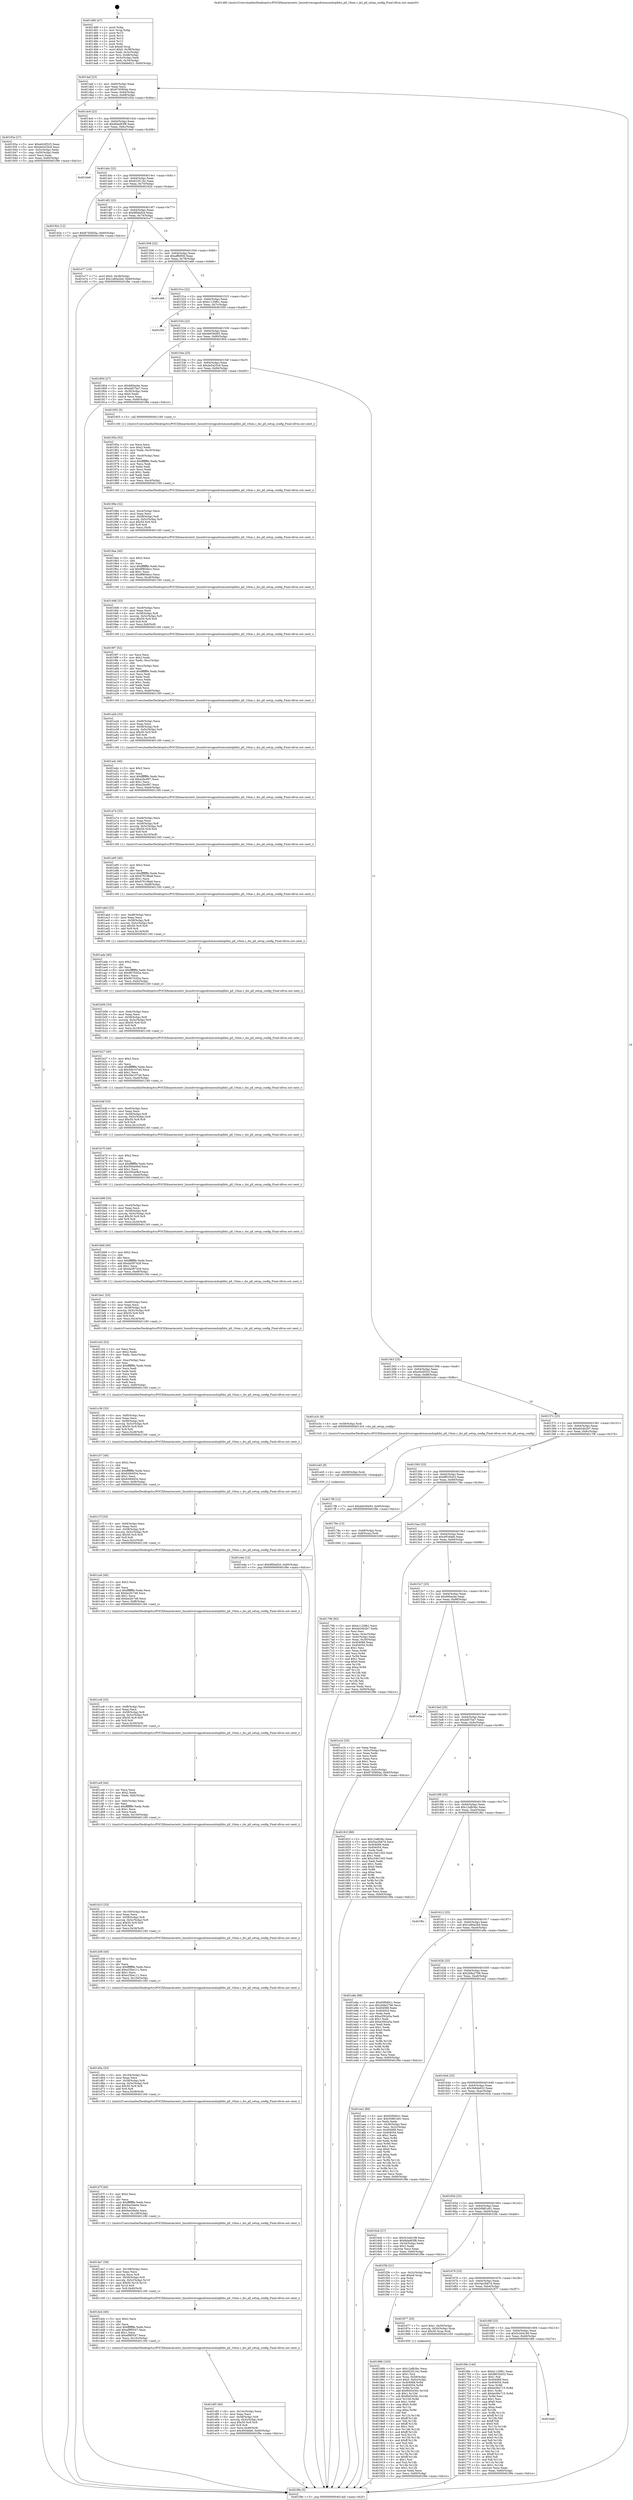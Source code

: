 digraph "0x401480" {
  label = "0x401480 (/mnt/c/Users/mathe/Desktop/tcc/POCII/binaries/extr_linuxdriversgpudrmmsmdsiplldsi_pll_10nm.c_dsi_pll_setup_config_Final-ollvm.out::main(0))"
  labelloc = "t"
  node[shape=record]

  Entry [label="",width=0.3,height=0.3,shape=circle,fillcolor=black,style=filled]
  "0x4014af" [label="{
     0x4014af [23]\l
     | [instrs]\l
     &nbsp;&nbsp;0x4014af \<+3\>: mov -0x60(%rbp),%eax\l
     &nbsp;&nbsp;0x4014b2 \<+2\>: mov %eax,%ecx\l
     &nbsp;&nbsp;0x4014b4 \<+6\>: sub $0x874585da,%ecx\l
     &nbsp;&nbsp;0x4014ba \<+3\>: mov %eax,-0x64(%rbp)\l
     &nbsp;&nbsp;0x4014bd \<+3\>: mov %ecx,-0x68(%rbp)\l
     &nbsp;&nbsp;0x4014c0 \<+6\>: je 000000000040193a \<main+0x4ba\>\l
  }"]
  "0x40193a" [label="{
     0x40193a [27]\l
     | [instrs]\l
     &nbsp;&nbsp;0x40193a \<+5\>: mov $0xe0c0f325,%eax\l
     &nbsp;&nbsp;0x40193f \<+5\>: mov $0xde5425c9,%ecx\l
     &nbsp;&nbsp;0x401944 \<+3\>: mov -0x5c(%rbp),%edx\l
     &nbsp;&nbsp;0x401947 \<+3\>: cmp -0x50(%rbp),%edx\l
     &nbsp;&nbsp;0x40194a \<+3\>: cmovl %ecx,%eax\l
     &nbsp;&nbsp;0x40194d \<+3\>: mov %eax,-0x60(%rbp)\l
     &nbsp;&nbsp;0x401950 \<+5\>: jmp 0000000000401f9e \<main+0xb1e\>\l
  }"]
  "0x4014c6" [label="{
     0x4014c6 [22]\l
     | [instrs]\l
     &nbsp;&nbsp;0x4014c6 \<+5\>: jmp 00000000004014cb \<main+0x4b\>\l
     &nbsp;&nbsp;0x4014cb \<+3\>: mov -0x64(%rbp),%eax\l
     &nbsp;&nbsp;0x4014ce \<+5\>: sub $0x8dad63f8,%eax\l
     &nbsp;&nbsp;0x4014d3 \<+3\>: mov %eax,-0x6c(%rbp)\l
     &nbsp;&nbsp;0x4014d6 \<+6\>: je 00000000004016e6 \<main+0x266\>\l
  }"]
  Exit [label="",width=0.3,height=0.3,shape=circle,fillcolor=black,style=filled,peripheries=2]
  "0x4016e6" [label="{
     0x4016e6\l
  }", style=dashed]
  "0x4014dc" [label="{
     0x4014dc [22]\l
     | [instrs]\l
     &nbsp;&nbsp;0x4014dc \<+5\>: jmp 00000000004014e1 \<main+0x61\>\l
     &nbsp;&nbsp;0x4014e1 \<+3\>: mov -0x64(%rbp),%eax\l
     &nbsp;&nbsp;0x4014e4 \<+5\>: sub $0x922f116c,%eax\l
     &nbsp;&nbsp;0x4014e9 \<+3\>: mov %eax,-0x70(%rbp)\l
     &nbsp;&nbsp;0x4014ec \<+6\>: je 000000000040192e \<main+0x4ae\>\l
  }"]
  "0x401e4e" [label="{
     0x401e4e [12]\l
     | [instrs]\l
     &nbsp;&nbsp;0x401e4e \<+7\>: movl $0x9f0bef2d,-0x60(%rbp)\l
     &nbsp;&nbsp;0x401e55 \<+5\>: jmp 0000000000401f9e \<main+0xb1e\>\l
  }"]
  "0x40192e" [label="{
     0x40192e [12]\l
     | [instrs]\l
     &nbsp;&nbsp;0x40192e \<+7\>: movl $0x874585da,-0x60(%rbp)\l
     &nbsp;&nbsp;0x401935 \<+5\>: jmp 0000000000401f9e \<main+0xb1e\>\l
  }"]
  "0x4014f2" [label="{
     0x4014f2 [22]\l
     | [instrs]\l
     &nbsp;&nbsp;0x4014f2 \<+5\>: jmp 00000000004014f7 \<main+0x77\>\l
     &nbsp;&nbsp;0x4014f7 \<+3\>: mov -0x64(%rbp),%eax\l
     &nbsp;&nbsp;0x4014fa \<+5\>: sub $0x9f0bef2d,%eax\l
     &nbsp;&nbsp;0x4014ff \<+3\>: mov %eax,-0x74(%rbp)\l
     &nbsp;&nbsp;0x401502 \<+6\>: je 0000000000401e77 \<main+0x9f7\>\l
  }"]
  "0x401e45" [label="{
     0x401e45 [9]\l
     | [instrs]\l
     &nbsp;&nbsp;0x401e45 \<+4\>: mov -0x58(%rbp),%rdi\l
     &nbsp;&nbsp;0x401e49 \<+5\>: call 0000000000401030 \<free@plt\>\l
     | [calls]\l
     &nbsp;&nbsp;0x401030 \{1\} (unknown)\l
  }"]
  "0x401e77" [label="{
     0x401e77 [19]\l
     | [instrs]\l
     &nbsp;&nbsp;0x401e77 \<+7\>: movl $0x0,-0x38(%rbp)\l
     &nbsp;&nbsp;0x401e7e \<+7\>: movl $0x1e80a2bd,-0x60(%rbp)\l
     &nbsp;&nbsp;0x401e85 \<+5\>: jmp 0000000000401f9e \<main+0xb1e\>\l
  }"]
  "0x401508" [label="{
     0x401508 [22]\l
     | [instrs]\l
     &nbsp;&nbsp;0x401508 \<+5\>: jmp 000000000040150d \<main+0x8d\>\l
     &nbsp;&nbsp;0x40150d \<+3\>: mov -0x64(%rbp),%eax\l
     &nbsp;&nbsp;0x401510 \<+5\>: sub $0xaffbf5fd,%eax\l
     &nbsp;&nbsp;0x401515 \<+3\>: mov %eax,-0x78(%rbp)\l
     &nbsp;&nbsp;0x401518 \<+6\>: je 0000000000401e66 \<main+0x9e6\>\l
  }"]
  "0x401df3" [label="{
     0x401df3 [40]\l
     | [instrs]\l
     &nbsp;&nbsp;0x401df3 \<+6\>: mov -0x10c(%rbp),%ecx\l
     &nbsp;&nbsp;0x401df9 \<+3\>: imul %eax,%ecx\l
     &nbsp;&nbsp;0x401dfc \<+4\>: mov -0x58(%rbp),%r8\l
     &nbsp;&nbsp;0x401e00 \<+4\>: movslq -0x5c(%rbp),%r9\l
     &nbsp;&nbsp;0x401e04 \<+4\>: imul $0x50,%r9,%r9\l
     &nbsp;&nbsp;0x401e08 \<+3\>: add %r9,%r8\l
     &nbsp;&nbsp;0x401e0b \<+4\>: mov %ecx,0x48(%r8)\l
     &nbsp;&nbsp;0x401e0f \<+7\>: movl $0x493dde6,-0x60(%rbp)\l
     &nbsp;&nbsp;0x401e16 \<+5\>: jmp 0000000000401f9e \<main+0xb1e\>\l
  }"]
  "0x401e66" [label="{
     0x401e66\l
  }", style=dashed]
  "0x40151e" [label="{
     0x40151e [22]\l
     | [instrs]\l
     &nbsp;&nbsp;0x40151e \<+5\>: jmp 0000000000401523 \<main+0xa3\>\l
     &nbsp;&nbsp;0x401523 \<+3\>: mov -0x64(%rbp),%eax\l
     &nbsp;&nbsp;0x401526 \<+5\>: sub $0xb1120fb1,%eax\l
     &nbsp;&nbsp;0x40152b \<+3\>: mov %eax,-0x7c(%rbp)\l
     &nbsp;&nbsp;0x40152e \<+6\>: je 0000000000401f50 \<main+0xad0\>\l
  }"]
  "0x401dcb" [label="{
     0x401dcb [40]\l
     | [instrs]\l
     &nbsp;&nbsp;0x401dcb \<+5\>: mov $0x2,%ecx\l
     &nbsp;&nbsp;0x401dd0 \<+1\>: cltd\l
     &nbsp;&nbsp;0x401dd1 \<+2\>: idiv %ecx\l
     &nbsp;&nbsp;0x401dd3 \<+6\>: imul $0xfffffffe,%edx,%ecx\l
     &nbsp;&nbsp;0x401dd9 \<+6\>: add $0xef9f0547,%ecx\l
     &nbsp;&nbsp;0x401ddf \<+3\>: add $0x1,%ecx\l
     &nbsp;&nbsp;0x401de2 \<+6\>: sub $0xef9f0547,%ecx\l
     &nbsp;&nbsp;0x401de8 \<+6\>: mov %ecx,-0x10c(%rbp)\l
     &nbsp;&nbsp;0x401dee \<+5\>: call 0000000000401160 \<next_i\>\l
     | [calls]\l
     &nbsp;&nbsp;0x401160 \{1\} (/mnt/c/Users/mathe/Desktop/tcc/POCII/binaries/extr_linuxdriversgpudrmmsmdsiplldsi_pll_10nm.c_dsi_pll_setup_config_Final-ollvm.out::next_i)\l
  }"]
  "0x401f50" [label="{
     0x401f50\l
  }", style=dashed]
  "0x401534" [label="{
     0x401534 [22]\l
     | [instrs]\l
     &nbsp;&nbsp;0x401534 \<+5\>: jmp 0000000000401539 \<main+0xb9\>\l
     &nbsp;&nbsp;0x401539 \<+3\>: mov -0x64(%rbp),%eax\l
     &nbsp;&nbsp;0x40153c \<+5\>: sub $0xde036493,%eax\l
     &nbsp;&nbsp;0x401541 \<+3\>: mov %eax,-0x80(%rbp)\l
     &nbsp;&nbsp;0x401544 \<+6\>: je 0000000000401804 \<main+0x384\>\l
  }"]
  "0x401da7" [label="{
     0x401da7 [36]\l
     | [instrs]\l
     &nbsp;&nbsp;0x401da7 \<+6\>: mov -0x108(%rbp),%ecx\l
     &nbsp;&nbsp;0x401dad \<+3\>: imul %eax,%ecx\l
     &nbsp;&nbsp;0x401db0 \<+3\>: movslq %ecx,%r8\l
     &nbsp;&nbsp;0x401db3 \<+4\>: mov -0x58(%rbp),%r9\l
     &nbsp;&nbsp;0x401db7 \<+4\>: movslq -0x5c(%rbp),%r10\l
     &nbsp;&nbsp;0x401dbb \<+4\>: imul $0x50,%r10,%r10\l
     &nbsp;&nbsp;0x401dbf \<+3\>: add %r10,%r9\l
     &nbsp;&nbsp;0x401dc2 \<+4\>: mov %r8,0x40(%r9)\l
     &nbsp;&nbsp;0x401dc6 \<+5\>: call 0000000000401160 \<next_i\>\l
     | [calls]\l
     &nbsp;&nbsp;0x401160 \{1\} (/mnt/c/Users/mathe/Desktop/tcc/POCII/binaries/extr_linuxdriversgpudrmmsmdsiplldsi_pll_10nm.c_dsi_pll_setup_config_Final-ollvm.out::next_i)\l
  }"]
  "0x401804" [label="{
     0x401804 [27]\l
     | [instrs]\l
     &nbsp;&nbsp;0x401804 \<+5\>: mov $0x660acbe,%eax\l
     &nbsp;&nbsp;0x401809 \<+5\>: mov $0xdd57be7,%ecx\l
     &nbsp;&nbsp;0x40180e \<+3\>: mov -0x30(%rbp),%edx\l
     &nbsp;&nbsp;0x401811 \<+3\>: cmp $0x0,%edx\l
     &nbsp;&nbsp;0x401814 \<+3\>: cmove %ecx,%eax\l
     &nbsp;&nbsp;0x401817 \<+3\>: mov %eax,-0x60(%rbp)\l
     &nbsp;&nbsp;0x40181a \<+5\>: jmp 0000000000401f9e \<main+0xb1e\>\l
  }"]
  "0x40154a" [label="{
     0x40154a [25]\l
     | [instrs]\l
     &nbsp;&nbsp;0x40154a \<+5\>: jmp 000000000040154f \<main+0xcf\>\l
     &nbsp;&nbsp;0x40154f \<+3\>: mov -0x64(%rbp),%eax\l
     &nbsp;&nbsp;0x401552 \<+5\>: sub $0xde5425c9,%eax\l
     &nbsp;&nbsp;0x401557 \<+6\>: mov %eax,-0x84(%rbp)\l
     &nbsp;&nbsp;0x40155d \<+6\>: je 0000000000401955 \<main+0x4d5\>\l
  }"]
  "0x401d7f" [label="{
     0x401d7f [40]\l
     | [instrs]\l
     &nbsp;&nbsp;0x401d7f \<+5\>: mov $0x2,%ecx\l
     &nbsp;&nbsp;0x401d84 \<+1\>: cltd\l
     &nbsp;&nbsp;0x401d85 \<+2\>: idiv %ecx\l
     &nbsp;&nbsp;0x401d87 \<+6\>: imul $0xfffffffe,%edx,%ecx\l
     &nbsp;&nbsp;0x401d8d \<+6\>: add $0x9ee29e0a,%ecx\l
     &nbsp;&nbsp;0x401d93 \<+3\>: add $0x1,%ecx\l
     &nbsp;&nbsp;0x401d96 \<+6\>: sub $0x9ee29e0a,%ecx\l
     &nbsp;&nbsp;0x401d9c \<+6\>: mov %ecx,-0x108(%rbp)\l
     &nbsp;&nbsp;0x401da2 \<+5\>: call 0000000000401160 \<next_i\>\l
     | [calls]\l
     &nbsp;&nbsp;0x401160 \{1\} (/mnt/c/Users/mathe/Desktop/tcc/POCII/binaries/extr_linuxdriversgpudrmmsmdsiplldsi_pll_10nm.c_dsi_pll_setup_config_Final-ollvm.out::next_i)\l
  }"]
  "0x401955" [label="{
     0x401955 [5]\l
     | [instrs]\l
     &nbsp;&nbsp;0x401955 \<+5\>: call 0000000000401160 \<next_i\>\l
     | [calls]\l
     &nbsp;&nbsp;0x401160 \{1\} (/mnt/c/Users/mathe/Desktop/tcc/POCII/binaries/extr_linuxdriversgpudrmmsmdsiplldsi_pll_10nm.c_dsi_pll_setup_config_Final-ollvm.out::next_i)\l
  }"]
  "0x401563" [label="{
     0x401563 [25]\l
     | [instrs]\l
     &nbsp;&nbsp;0x401563 \<+5\>: jmp 0000000000401568 \<main+0xe8\>\l
     &nbsp;&nbsp;0x401568 \<+3\>: mov -0x64(%rbp),%eax\l
     &nbsp;&nbsp;0x40156b \<+5\>: sub $0xe0c0f325,%eax\l
     &nbsp;&nbsp;0x401570 \<+6\>: mov %eax,-0x88(%rbp)\l
     &nbsp;&nbsp;0x401576 \<+6\>: je 0000000000401e3c \<main+0x9bc\>\l
  }"]
  "0x401d5e" [label="{
     0x401d5e [33]\l
     | [instrs]\l
     &nbsp;&nbsp;0x401d5e \<+6\>: mov -0x104(%rbp),%ecx\l
     &nbsp;&nbsp;0x401d64 \<+3\>: imul %eax,%ecx\l
     &nbsp;&nbsp;0x401d67 \<+4\>: mov -0x58(%rbp),%r8\l
     &nbsp;&nbsp;0x401d6b \<+4\>: movslq -0x5c(%rbp),%r9\l
     &nbsp;&nbsp;0x401d6f \<+4\>: imul $0x50,%r9,%r9\l
     &nbsp;&nbsp;0x401d73 \<+3\>: add %r9,%r8\l
     &nbsp;&nbsp;0x401d76 \<+4\>: mov %ecx,0x38(%r8)\l
     &nbsp;&nbsp;0x401d7a \<+5\>: call 0000000000401160 \<next_i\>\l
     | [calls]\l
     &nbsp;&nbsp;0x401160 \{1\} (/mnt/c/Users/mathe/Desktop/tcc/POCII/binaries/extr_linuxdriversgpudrmmsmdsiplldsi_pll_10nm.c_dsi_pll_setup_config_Final-ollvm.out::next_i)\l
  }"]
  "0x401e3c" [label="{
     0x401e3c [9]\l
     | [instrs]\l
     &nbsp;&nbsp;0x401e3c \<+4\>: mov -0x58(%rbp),%rdi\l
     &nbsp;&nbsp;0x401e40 \<+5\>: call 00000000004013c0 \<dsi_pll_setup_config\>\l
     | [calls]\l
     &nbsp;&nbsp;0x4013c0 \{1\} (/mnt/c/Users/mathe/Desktop/tcc/POCII/binaries/extr_linuxdriversgpudrmmsmdsiplldsi_pll_10nm.c_dsi_pll_setup_config_Final-ollvm.out::dsi_pll_setup_config)\l
  }"]
  "0x40157c" [label="{
     0x40157c [25]\l
     | [instrs]\l
     &nbsp;&nbsp;0x40157c \<+5\>: jmp 0000000000401581 \<main+0x101\>\l
     &nbsp;&nbsp;0x401581 \<+3\>: mov -0x64(%rbp),%eax\l
     &nbsp;&nbsp;0x401584 \<+5\>: sub $0xeb24b2b7,%eax\l
     &nbsp;&nbsp;0x401589 \<+6\>: mov %eax,-0x8c(%rbp)\l
     &nbsp;&nbsp;0x40158f \<+6\>: je 00000000004017f8 \<main+0x378\>\l
  }"]
  "0x401d36" [label="{
     0x401d36 [40]\l
     | [instrs]\l
     &nbsp;&nbsp;0x401d36 \<+5\>: mov $0x2,%ecx\l
     &nbsp;&nbsp;0x401d3b \<+1\>: cltd\l
     &nbsp;&nbsp;0x401d3c \<+2\>: idiv %ecx\l
     &nbsp;&nbsp;0x401d3e \<+6\>: imul $0xfffffffe,%edx,%ecx\l
     &nbsp;&nbsp;0x401d44 \<+6\>: add $0xe25be111,%ecx\l
     &nbsp;&nbsp;0x401d4a \<+3\>: add $0x1,%ecx\l
     &nbsp;&nbsp;0x401d4d \<+6\>: sub $0xe25be111,%ecx\l
     &nbsp;&nbsp;0x401d53 \<+6\>: mov %ecx,-0x104(%rbp)\l
     &nbsp;&nbsp;0x401d59 \<+5\>: call 0000000000401160 \<next_i\>\l
     | [calls]\l
     &nbsp;&nbsp;0x401160 \{1\} (/mnt/c/Users/mathe/Desktop/tcc/POCII/binaries/extr_linuxdriversgpudrmmsmdsiplldsi_pll_10nm.c_dsi_pll_setup_config_Final-ollvm.out::next_i)\l
  }"]
  "0x4017f8" [label="{
     0x4017f8 [12]\l
     | [instrs]\l
     &nbsp;&nbsp;0x4017f8 \<+7\>: movl $0xde036493,-0x60(%rbp)\l
     &nbsp;&nbsp;0x4017ff \<+5\>: jmp 0000000000401f9e \<main+0xb1e\>\l
  }"]
  "0x401595" [label="{
     0x401595 [25]\l
     | [instrs]\l
     &nbsp;&nbsp;0x401595 \<+5\>: jmp 000000000040159a \<main+0x11a\>\l
     &nbsp;&nbsp;0x40159a \<+3\>: mov -0x64(%rbp),%eax\l
     &nbsp;&nbsp;0x40159d \<+5\>: sub $0xf8035d32,%eax\l
     &nbsp;&nbsp;0x4015a2 \<+6\>: mov %eax,-0x90(%rbp)\l
     &nbsp;&nbsp;0x4015a8 \<+6\>: je 000000000040178e \<main+0x30e\>\l
  }"]
  "0x401d15" [label="{
     0x401d15 [33]\l
     | [instrs]\l
     &nbsp;&nbsp;0x401d15 \<+6\>: mov -0x100(%rbp),%ecx\l
     &nbsp;&nbsp;0x401d1b \<+3\>: imul %eax,%ecx\l
     &nbsp;&nbsp;0x401d1e \<+4\>: mov -0x58(%rbp),%r8\l
     &nbsp;&nbsp;0x401d22 \<+4\>: movslq -0x5c(%rbp),%r9\l
     &nbsp;&nbsp;0x401d26 \<+4\>: imul $0x50,%r9,%r9\l
     &nbsp;&nbsp;0x401d2a \<+3\>: add %r9,%r8\l
     &nbsp;&nbsp;0x401d2d \<+4\>: mov %ecx,0x34(%r8)\l
     &nbsp;&nbsp;0x401d31 \<+5\>: call 0000000000401160 \<next_i\>\l
     | [calls]\l
     &nbsp;&nbsp;0x401160 \{1\} (/mnt/c/Users/mathe/Desktop/tcc/POCII/binaries/extr_linuxdriversgpudrmmsmdsiplldsi_pll_10nm.c_dsi_pll_setup_config_Final-ollvm.out::next_i)\l
  }"]
  "0x40178e" [label="{
     0x40178e [13]\l
     | [instrs]\l
     &nbsp;&nbsp;0x40178e \<+4\>: mov -0x48(%rbp),%rax\l
     &nbsp;&nbsp;0x401792 \<+4\>: mov 0x8(%rax),%rdi\l
     &nbsp;&nbsp;0x401796 \<+5\>: call 0000000000401060 \<atoi@plt\>\l
     | [calls]\l
     &nbsp;&nbsp;0x401060 \{1\} (unknown)\l
  }"]
  "0x4015ae" [label="{
     0x4015ae [25]\l
     | [instrs]\l
     &nbsp;&nbsp;0x4015ae \<+5\>: jmp 00000000004015b3 \<main+0x133\>\l
     &nbsp;&nbsp;0x4015b3 \<+3\>: mov -0x64(%rbp),%eax\l
     &nbsp;&nbsp;0x4015b6 \<+5\>: sub $0x493dde6,%eax\l
     &nbsp;&nbsp;0x4015bb \<+6\>: mov %eax,-0x94(%rbp)\l
     &nbsp;&nbsp;0x4015c1 \<+6\>: je 0000000000401e1b \<main+0x99b\>\l
  }"]
  "0x401ce9" [label="{
     0x401ce9 [44]\l
     | [instrs]\l
     &nbsp;&nbsp;0x401ce9 \<+2\>: xor %ecx,%ecx\l
     &nbsp;&nbsp;0x401ceb \<+5\>: mov $0x2,%edx\l
     &nbsp;&nbsp;0x401cf0 \<+6\>: mov %edx,-0xfc(%rbp)\l
     &nbsp;&nbsp;0x401cf6 \<+1\>: cltd\l
     &nbsp;&nbsp;0x401cf7 \<+6\>: mov -0xfc(%rbp),%esi\l
     &nbsp;&nbsp;0x401cfd \<+2\>: idiv %esi\l
     &nbsp;&nbsp;0x401cff \<+6\>: imul $0xfffffffe,%edx,%edx\l
     &nbsp;&nbsp;0x401d05 \<+3\>: sub $0x1,%ecx\l
     &nbsp;&nbsp;0x401d08 \<+2\>: sub %ecx,%edx\l
     &nbsp;&nbsp;0x401d0a \<+6\>: mov %edx,-0x100(%rbp)\l
     &nbsp;&nbsp;0x401d10 \<+5\>: call 0000000000401160 \<next_i\>\l
     | [calls]\l
     &nbsp;&nbsp;0x401160 \{1\} (/mnt/c/Users/mathe/Desktop/tcc/POCII/binaries/extr_linuxdriversgpudrmmsmdsiplldsi_pll_10nm.c_dsi_pll_setup_config_Final-ollvm.out::next_i)\l
  }"]
  "0x401e1b" [label="{
     0x401e1b [33]\l
     | [instrs]\l
     &nbsp;&nbsp;0x401e1b \<+2\>: xor %eax,%eax\l
     &nbsp;&nbsp;0x401e1d \<+3\>: mov -0x5c(%rbp),%ecx\l
     &nbsp;&nbsp;0x401e20 \<+2\>: mov %eax,%edx\l
     &nbsp;&nbsp;0x401e22 \<+2\>: sub %ecx,%edx\l
     &nbsp;&nbsp;0x401e24 \<+2\>: mov %eax,%ecx\l
     &nbsp;&nbsp;0x401e26 \<+3\>: sub $0x1,%ecx\l
     &nbsp;&nbsp;0x401e29 \<+2\>: add %ecx,%edx\l
     &nbsp;&nbsp;0x401e2b \<+2\>: sub %edx,%eax\l
     &nbsp;&nbsp;0x401e2d \<+3\>: mov %eax,-0x5c(%rbp)\l
     &nbsp;&nbsp;0x401e30 \<+7\>: movl $0x874585da,-0x60(%rbp)\l
     &nbsp;&nbsp;0x401e37 \<+5\>: jmp 0000000000401f9e \<main+0xb1e\>\l
  }"]
  "0x4015c7" [label="{
     0x4015c7 [25]\l
     | [instrs]\l
     &nbsp;&nbsp;0x4015c7 \<+5\>: jmp 00000000004015cc \<main+0x14c\>\l
     &nbsp;&nbsp;0x4015cc \<+3\>: mov -0x64(%rbp),%eax\l
     &nbsp;&nbsp;0x4015cf \<+5\>: sub $0x660acbe,%eax\l
     &nbsp;&nbsp;0x4015d4 \<+6\>: mov %eax,-0x98(%rbp)\l
     &nbsp;&nbsp;0x4015da \<+6\>: je 0000000000401e5a \<main+0x9da\>\l
  }"]
  "0x401cc8" [label="{
     0x401cc8 [33]\l
     | [instrs]\l
     &nbsp;&nbsp;0x401cc8 \<+6\>: mov -0xf8(%rbp),%ecx\l
     &nbsp;&nbsp;0x401cce \<+3\>: imul %eax,%ecx\l
     &nbsp;&nbsp;0x401cd1 \<+4\>: mov -0x58(%rbp),%r8\l
     &nbsp;&nbsp;0x401cd5 \<+4\>: movslq -0x5c(%rbp),%r9\l
     &nbsp;&nbsp;0x401cd9 \<+4\>: imul $0x50,%r9,%r9\l
     &nbsp;&nbsp;0x401cdd \<+3\>: add %r9,%r8\l
     &nbsp;&nbsp;0x401ce0 \<+4\>: mov %ecx,0x30(%r8)\l
     &nbsp;&nbsp;0x401ce4 \<+5\>: call 0000000000401160 \<next_i\>\l
     | [calls]\l
     &nbsp;&nbsp;0x401160 \{1\} (/mnt/c/Users/mathe/Desktop/tcc/POCII/binaries/extr_linuxdriversgpudrmmsmdsiplldsi_pll_10nm.c_dsi_pll_setup_config_Final-ollvm.out::next_i)\l
  }"]
  "0x401e5a" [label="{
     0x401e5a\l
  }", style=dashed]
  "0x4015e0" [label="{
     0x4015e0 [25]\l
     | [instrs]\l
     &nbsp;&nbsp;0x4015e0 \<+5\>: jmp 00000000004015e5 \<main+0x165\>\l
     &nbsp;&nbsp;0x4015e5 \<+3\>: mov -0x64(%rbp),%eax\l
     &nbsp;&nbsp;0x4015e8 \<+5\>: sub $0xdd57be7,%eax\l
     &nbsp;&nbsp;0x4015ed \<+6\>: mov %eax,-0x9c(%rbp)\l
     &nbsp;&nbsp;0x4015f3 \<+6\>: je 000000000040181f \<main+0x39f\>\l
  }"]
  "0x401ca0" [label="{
     0x401ca0 [40]\l
     | [instrs]\l
     &nbsp;&nbsp;0x401ca0 \<+5\>: mov $0x2,%ecx\l
     &nbsp;&nbsp;0x401ca5 \<+1\>: cltd\l
     &nbsp;&nbsp;0x401ca6 \<+2\>: idiv %ecx\l
     &nbsp;&nbsp;0x401ca8 \<+6\>: imul $0xfffffffe,%edx,%ecx\l
     &nbsp;&nbsp;0x401cae \<+6\>: sub $0xbe2fc748,%ecx\l
     &nbsp;&nbsp;0x401cb4 \<+3\>: add $0x1,%ecx\l
     &nbsp;&nbsp;0x401cb7 \<+6\>: add $0xbe2fc748,%ecx\l
     &nbsp;&nbsp;0x401cbd \<+6\>: mov %ecx,-0xf8(%rbp)\l
     &nbsp;&nbsp;0x401cc3 \<+5\>: call 0000000000401160 \<next_i\>\l
     | [calls]\l
     &nbsp;&nbsp;0x401160 \{1\} (/mnt/c/Users/mathe/Desktop/tcc/POCII/binaries/extr_linuxdriversgpudrmmsmdsiplldsi_pll_10nm.c_dsi_pll_setup_config_Final-ollvm.out::next_i)\l
  }"]
  "0x40181f" [label="{
     0x40181f [88]\l
     | [instrs]\l
     &nbsp;&nbsp;0x40181f \<+5\>: mov $0x12afb3bc,%eax\l
     &nbsp;&nbsp;0x401824 \<+5\>: mov $0x5ae3b67d,%ecx\l
     &nbsp;&nbsp;0x401829 \<+7\>: mov 0x404068,%edx\l
     &nbsp;&nbsp;0x401830 \<+7\>: mov 0x404054,%esi\l
     &nbsp;&nbsp;0x401837 \<+2\>: mov %edx,%edi\l
     &nbsp;&nbsp;0x401839 \<+6\>: sub $0xc34013d3,%edi\l
     &nbsp;&nbsp;0x40183f \<+3\>: sub $0x1,%edi\l
     &nbsp;&nbsp;0x401842 \<+6\>: add $0xc34013d3,%edi\l
     &nbsp;&nbsp;0x401848 \<+3\>: imul %edi,%edx\l
     &nbsp;&nbsp;0x40184b \<+3\>: and $0x1,%edx\l
     &nbsp;&nbsp;0x40184e \<+3\>: cmp $0x0,%edx\l
     &nbsp;&nbsp;0x401851 \<+4\>: sete %r8b\l
     &nbsp;&nbsp;0x401855 \<+3\>: cmp $0xa,%esi\l
     &nbsp;&nbsp;0x401858 \<+4\>: setl %r9b\l
     &nbsp;&nbsp;0x40185c \<+3\>: mov %r8b,%r10b\l
     &nbsp;&nbsp;0x40185f \<+3\>: and %r9b,%r10b\l
     &nbsp;&nbsp;0x401862 \<+3\>: xor %r9b,%r8b\l
     &nbsp;&nbsp;0x401865 \<+3\>: or %r8b,%r10b\l
     &nbsp;&nbsp;0x401868 \<+4\>: test $0x1,%r10b\l
     &nbsp;&nbsp;0x40186c \<+3\>: cmovne %ecx,%eax\l
     &nbsp;&nbsp;0x40186f \<+3\>: mov %eax,-0x60(%rbp)\l
     &nbsp;&nbsp;0x401872 \<+5\>: jmp 0000000000401f9e \<main+0xb1e\>\l
  }"]
  "0x4015f9" [label="{
     0x4015f9 [25]\l
     | [instrs]\l
     &nbsp;&nbsp;0x4015f9 \<+5\>: jmp 00000000004015fe \<main+0x17e\>\l
     &nbsp;&nbsp;0x4015fe \<+3\>: mov -0x64(%rbp),%eax\l
     &nbsp;&nbsp;0x401601 \<+5\>: sub $0x12afb3bc,%eax\l
     &nbsp;&nbsp;0x401606 \<+6\>: mov %eax,-0xa0(%rbp)\l
     &nbsp;&nbsp;0x40160c \<+6\>: je 0000000000401f6c \<main+0xaec\>\l
  }"]
  "0x401c7f" [label="{
     0x401c7f [33]\l
     | [instrs]\l
     &nbsp;&nbsp;0x401c7f \<+6\>: mov -0xf4(%rbp),%ecx\l
     &nbsp;&nbsp;0x401c85 \<+3\>: imul %eax,%ecx\l
     &nbsp;&nbsp;0x401c88 \<+4\>: mov -0x58(%rbp),%r8\l
     &nbsp;&nbsp;0x401c8c \<+4\>: movslq -0x5c(%rbp),%r9\l
     &nbsp;&nbsp;0x401c90 \<+4\>: imul $0x50,%r9,%r9\l
     &nbsp;&nbsp;0x401c94 \<+3\>: add %r9,%r8\l
     &nbsp;&nbsp;0x401c97 \<+4\>: mov %ecx,0x2c(%r8)\l
     &nbsp;&nbsp;0x401c9b \<+5\>: call 0000000000401160 \<next_i\>\l
     | [calls]\l
     &nbsp;&nbsp;0x401160 \{1\} (/mnt/c/Users/mathe/Desktop/tcc/POCII/binaries/extr_linuxdriversgpudrmmsmdsiplldsi_pll_10nm.c_dsi_pll_setup_config_Final-ollvm.out::next_i)\l
  }"]
  "0x401f6c" [label="{
     0x401f6c\l
  }", style=dashed]
  "0x401612" [label="{
     0x401612 [25]\l
     | [instrs]\l
     &nbsp;&nbsp;0x401612 \<+5\>: jmp 0000000000401617 \<main+0x197\>\l
     &nbsp;&nbsp;0x401617 \<+3\>: mov -0x64(%rbp),%eax\l
     &nbsp;&nbsp;0x40161a \<+5\>: sub $0x1e80a2bd,%eax\l
     &nbsp;&nbsp;0x40161f \<+6\>: mov %eax,-0xa4(%rbp)\l
     &nbsp;&nbsp;0x401625 \<+6\>: je 0000000000401e8a \<main+0xa0a\>\l
  }"]
  "0x401c57" [label="{
     0x401c57 [40]\l
     | [instrs]\l
     &nbsp;&nbsp;0x401c57 \<+5\>: mov $0x2,%ecx\l
     &nbsp;&nbsp;0x401c5c \<+1\>: cltd\l
     &nbsp;&nbsp;0x401c5d \<+2\>: idiv %ecx\l
     &nbsp;&nbsp;0x401c5f \<+6\>: imul $0xfffffffe,%edx,%ecx\l
     &nbsp;&nbsp;0x401c65 \<+6\>: sub $0xfc694934,%ecx\l
     &nbsp;&nbsp;0x401c6b \<+3\>: add $0x1,%ecx\l
     &nbsp;&nbsp;0x401c6e \<+6\>: add $0xfc694934,%ecx\l
     &nbsp;&nbsp;0x401c74 \<+6\>: mov %ecx,-0xf4(%rbp)\l
     &nbsp;&nbsp;0x401c7a \<+5\>: call 0000000000401160 \<next_i\>\l
     | [calls]\l
     &nbsp;&nbsp;0x401160 \{1\} (/mnt/c/Users/mathe/Desktop/tcc/POCII/binaries/extr_linuxdriversgpudrmmsmdsiplldsi_pll_10nm.c_dsi_pll_setup_config_Final-ollvm.out::next_i)\l
  }"]
  "0x401e8a" [label="{
     0x401e8a [88]\l
     | [instrs]\l
     &nbsp;&nbsp;0x401e8a \<+5\>: mov $0x65f0d0c1,%eax\l
     &nbsp;&nbsp;0x401e8f \<+5\>: mov $0x2b8a2796,%ecx\l
     &nbsp;&nbsp;0x401e94 \<+7\>: mov 0x404068,%edx\l
     &nbsp;&nbsp;0x401e9b \<+7\>: mov 0x404054,%esi\l
     &nbsp;&nbsp;0x401ea2 \<+2\>: mov %edx,%edi\l
     &nbsp;&nbsp;0x401ea4 \<+6\>: sub $0xe2f42e5a,%edi\l
     &nbsp;&nbsp;0x401eaa \<+3\>: sub $0x1,%edi\l
     &nbsp;&nbsp;0x401ead \<+6\>: add $0xe2f42e5a,%edi\l
     &nbsp;&nbsp;0x401eb3 \<+3\>: imul %edi,%edx\l
     &nbsp;&nbsp;0x401eb6 \<+3\>: and $0x1,%edx\l
     &nbsp;&nbsp;0x401eb9 \<+3\>: cmp $0x0,%edx\l
     &nbsp;&nbsp;0x401ebc \<+4\>: sete %r8b\l
     &nbsp;&nbsp;0x401ec0 \<+3\>: cmp $0xa,%esi\l
     &nbsp;&nbsp;0x401ec3 \<+4\>: setl %r9b\l
     &nbsp;&nbsp;0x401ec7 \<+3\>: mov %r8b,%r10b\l
     &nbsp;&nbsp;0x401eca \<+3\>: and %r9b,%r10b\l
     &nbsp;&nbsp;0x401ecd \<+3\>: xor %r9b,%r8b\l
     &nbsp;&nbsp;0x401ed0 \<+3\>: or %r8b,%r10b\l
     &nbsp;&nbsp;0x401ed3 \<+4\>: test $0x1,%r10b\l
     &nbsp;&nbsp;0x401ed7 \<+3\>: cmovne %ecx,%eax\l
     &nbsp;&nbsp;0x401eda \<+3\>: mov %eax,-0x60(%rbp)\l
     &nbsp;&nbsp;0x401edd \<+5\>: jmp 0000000000401f9e \<main+0xb1e\>\l
  }"]
  "0x40162b" [label="{
     0x40162b [25]\l
     | [instrs]\l
     &nbsp;&nbsp;0x40162b \<+5\>: jmp 0000000000401630 \<main+0x1b0\>\l
     &nbsp;&nbsp;0x401630 \<+3\>: mov -0x64(%rbp),%eax\l
     &nbsp;&nbsp;0x401633 \<+5\>: sub $0x2b8a2796,%eax\l
     &nbsp;&nbsp;0x401638 \<+6\>: mov %eax,-0xa8(%rbp)\l
     &nbsp;&nbsp;0x40163e \<+6\>: je 0000000000401ee2 \<main+0xa62\>\l
  }"]
  "0x401c36" [label="{
     0x401c36 [33]\l
     | [instrs]\l
     &nbsp;&nbsp;0x401c36 \<+6\>: mov -0xf0(%rbp),%ecx\l
     &nbsp;&nbsp;0x401c3c \<+3\>: imul %eax,%ecx\l
     &nbsp;&nbsp;0x401c3f \<+4\>: mov -0x58(%rbp),%r8\l
     &nbsp;&nbsp;0x401c43 \<+4\>: movslq -0x5c(%rbp),%r9\l
     &nbsp;&nbsp;0x401c47 \<+4\>: imul $0x50,%r9,%r9\l
     &nbsp;&nbsp;0x401c4b \<+3\>: add %r9,%r8\l
     &nbsp;&nbsp;0x401c4e \<+4\>: mov %ecx,0x28(%r8)\l
     &nbsp;&nbsp;0x401c52 \<+5\>: call 0000000000401160 \<next_i\>\l
     | [calls]\l
     &nbsp;&nbsp;0x401160 \{1\} (/mnt/c/Users/mathe/Desktop/tcc/POCII/binaries/extr_linuxdriversgpudrmmsmdsiplldsi_pll_10nm.c_dsi_pll_setup_config_Final-ollvm.out::next_i)\l
  }"]
  "0x401ee2" [label="{
     0x401ee2 [89]\l
     | [instrs]\l
     &nbsp;&nbsp;0x401ee2 \<+5\>: mov $0x65f0d0c1,%eax\l
     &nbsp;&nbsp;0x401ee7 \<+5\>: mov $0x50881e91,%ecx\l
     &nbsp;&nbsp;0x401eec \<+2\>: xor %edx,%edx\l
     &nbsp;&nbsp;0x401eee \<+3\>: mov -0x38(%rbp),%esi\l
     &nbsp;&nbsp;0x401ef1 \<+3\>: mov %esi,-0x2c(%rbp)\l
     &nbsp;&nbsp;0x401ef4 \<+7\>: mov 0x404068,%esi\l
     &nbsp;&nbsp;0x401efb \<+7\>: mov 0x404054,%edi\l
     &nbsp;&nbsp;0x401f02 \<+3\>: sub $0x1,%edx\l
     &nbsp;&nbsp;0x401f05 \<+3\>: mov %esi,%r8d\l
     &nbsp;&nbsp;0x401f08 \<+3\>: add %edx,%r8d\l
     &nbsp;&nbsp;0x401f0b \<+4\>: imul %r8d,%esi\l
     &nbsp;&nbsp;0x401f0f \<+3\>: and $0x1,%esi\l
     &nbsp;&nbsp;0x401f12 \<+3\>: cmp $0x0,%esi\l
     &nbsp;&nbsp;0x401f15 \<+4\>: sete %r9b\l
     &nbsp;&nbsp;0x401f19 \<+3\>: cmp $0xa,%edi\l
     &nbsp;&nbsp;0x401f1c \<+4\>: setl %r10b\l
     &nbsp;&nbsp;0x401f20 \<+3\>: mov %r9b,%r11b\l
     &nbsp;&nbsp;0x401f23 \<+3\>: and %r10b,%r11b\l
     &nbsp;&nbsp;0x401f26 \<+3\>: xor %r10b,%r9b\l
     &nbsp;&nbsp;0x401f29 \<+3\>: or %r9b,%r11b\l
     &nbsp;&nbsp;0x401f2c \<+4\>: test $0x1,%r11b\l
     &nbsp;&nbsp;0x401f30 \<+3\>: cmovne %ecx,%eax\l
     &nbsp;&nbsp;0x401f33 \<+3\>: mov %eax,-0x60(%rbp)\l
     &nbsp;&nbsp;0x401f36 \<+5\>: jmp 0000000000401f9e \<main+0xb1e\>\l
  }"]
  "0x401644" [label="{
     0x401644 [25]\l
     | [instrs]\l
     &nbsp;&nbsp;0x401644 \<+5\>: jmp 0000000000401649 \<main+0x1c9\>\l
     &nbsp;&nbsp;0x401649 \<+3\>: mov -0x64(%rbp),%eax\l
     &nbsp;&nbsp;0x40164c \<+5\>: sub $0x3b6de622,%eax\l
     &nbsp;&nbsp;0x401651 \<+6\>: mov %eax,-0xac(%rbp)\l
     &nbsp;&nbsp;0x401657 \<+6\>: je 00000000004016cb \<main+0x24b\>\l
  }"]
  "0x401c02" [label="{
     0x401c02 [52]\l
     | [instrs]\l
     &nbsp;&nbsp;0x401c02 \<+2\>: xor %ecx,%ecx\l
     &nbsp;&nbsp;0x401c04 \<+5\>: mov $0x2,%edx\l
     &nbsp;&nbsp;0x401c09 \<+6\>: mov %edx,-0xec(%rbp)\l
     &nbsp;&nbsp;0x401c0f \<+1\>: cltd\l
     &nbsp;&nbsp;0x401c10 \<+6\>: mov -0xec(%rbp),%esi\l
     &nbsp;&nbsp;0x401c16 \<+2\>: idiv %esi\l
     &nbsp;&nbsp;0x401c18 \<+6\>: imul $0xfffffffe,%edx,%edx\l
     &nbsp;&nbsp;0x401c1e \<+2\>: mov %ecx,%edi\l
     &nbsp;&nbsp;0x401c20 \<+2\>: sub %edx,%edi\l
     &nbsp;&nbsp;0x401c22 \<+2\>: mov %ecx,%edx\l
     &nbsp;&nbsp;0x401c24 \<+3\>: sub $0x1,%edx\l
     &nbsp;&nbsp;0x401c27 \<+2\>: add %edx,%edi\l
     &nbsp;&nbsp;0x401c29 \<+2\>: sub %edi,%ecx\l
     &nbsp;&nbsp;0x401c2b \<+6\>: mov %ecx,-0xf0(%rbp)\l
     &nbsp;&nbsp;0x401c31 \<+5\>: call 0000000000401160 \<next_i\>\l
     | [calls]\l
     &nbsp;&nbsp;0x401160 \{1\} (/mnt/c/Users/mathe/Desktop/tcc/POCII/binaries/extr_linuxdriversgpudrmmsmdsiplldsi_pll_10nm.c_dsi_pll_setup_config_Final-ollvm.out::next_i)\l
  }"]
  "0x4016cb" [label="{
     0x4016cb [27]\l
     | [instrs]\l
     &nbsp;&nbsp;0x4016cb \<+5\>: mov $0x5c2d4199,%eax\l
     &nbsp;&nbsp;0x4016d0 \<+5\>: mov $0x8dad63f8,%ecx\l
     &nbsp;&nbsp;0x4016d5 \<+3\>: mov -0x34(%rbp),%edx\l
     &nbsp;&nbsp;0x4016d8 \<+3\>: cmp $0x2,%edx\l
     &nbsp;&nbsp;0x4016db \<+3\>: cmovne %ecx,%eax\l
     &nbsp;&nbsp;0x4016de \<+3\>: mov %eax,-0x60(%rbp)\l
     &nbsp;&nbsp;0x4016e1 \<+5\>: jmp 0000000000401f9e \<main+0xb1e\>\l
  }"]
  "0x40165d" [label="{
     0x40165d [25]\l
     | [instrs]\l
     &nbsp;&nbsp;0x40165d \<+5\>: jmp 0000000000401662 \<main+0x1e2\>\l
     &nbsp;&nbsp;0x401662 \<+3\>: mov -0x64(%rbp),%eax\l
     &nbsp;&nbsp;0x401665 \<+5\>: sub $0x50881e91,%eax\l
     &nbsp;&nbsp;0x40166a \<+6\>: mov %eax,-0xb0(%rbp)\l
     &nbsp;&nbsp;0x401670 \<+6\>: je 0000000000401f3b \<main+0xabb\>\l
  }"]
  "0x401f9e" [label="{
     0x401f9e [5]\l
     | [instrs]\l
     &nbsp;&nbsp;0x401f9e \<+5\>: jmp 00000000004014af \<main+0x2f\>\l
  }"]
  "0x401480" [label="{
     0x401480 [47]\l
     | [instrs]\l
     &nbsp;&nbsp;0x401480 \<+1\>: push %rbp\l
     &nbsp;&nbsp;0x401481 \<+3\>: mov %rsp,%rbp\l
     &nbsp;&nbsp;0x401484 \<+2\>: push %r15\l
     &nbsp;&nbsp;0x401486 \<+2\>: push %r14\l
     &nbsp;&nbsp;0x401488 \<+2\>: push %r13\l
     &nbsp;&nbsp;0x40148a \<+2\>: push %r12\l
     &nbsp;&nbsp;0x40148c \<+1\>: push %rbx\l
     &nbsp;&nbsp;0x40148d \<+7\>: sub $0xe8,%rsp\l
     &nbsp;&nbsp;0x401494 \<+7\>: movl $0x0,-0x38(%rbp)\l
     &nbsp;&nbsp;0x40149b \<+3\>: mov %edi,-0x3c(%rbp)\l
     &nbsp;&nbsp;0x40149e \<+4\>: mov %rsi,-0x48(%rbp)\l
     &nbsp;&nbsp;0x4014a2 \<+3\>: mov -0x3c(%rbp),%edi\l
     &nbsp;&nbsp;0x4014a5 \<+3\>: mov %edi,-0x34(%rbp)\l
     &nbsp;&nbsp;0x4014a8 \<+7\>: movl $0x3b6de622,-0x60(%rbp)\l
  }"]
  "0x401be1" [label="{
     0x401be1 [33]\l
     | [instrs]\l
     &nbsp;&nbsp;0x401be1 \<+6\>: mov -0xe8(%rbp),%ecx\l
     &nbsp;&nbsp;0x401be7 \<+3\>: imul %eax,%ecx\l
     &nbsp;&nbsp;0x401bea \<+4\>: mov -0x58(%rbp),%r8\l
     &nbsp;&nbsp;0x401bee \<+4\>: movslq -0x5c(%rbp),%r9\l
     &nbsp;&nbsp;0x401bf2 \<+4\>: imul $0x50,%r9,%r9\l
     &nbsp;&nbsp;0x401bf6 \<+3\>: add %r9,%r8\l
     &nbsp;&nbsp;0x401bf9 \<+4\>: mov %ecx,0x24(%r8)\l
     &nbsp;&nbsp;0x401bfd \<+5\>: call 0000000000401160 \<next_i\>\l
     | [calls]\l
     &nbsp;&nbsp;0x401160 \{1\} (/mnt/c/Users/mathe/Desktop/tcc/POCII/binaries/extr_linuxdriversgpudrmmsmdsiplldsi_pll_10nm.c_dsi_pll_setup_config_Final-ollvm.out::next_i)\l
  }"]
  "0x401f3b" [label="{
     0x401f3b [21]\l
     | [instrs]\l
     &nbsp;&nbsp;0x401f3b \<+3\>: mov -0x2c(%rbp),%eax\l
     &nbsp;&nbsp;0x401f3e \<+7\>: add $0xe8,%rsp\l
     &nbsp;&nbsp;0x401f45 \<+1\>: pop %rbx\l
     &nbsp;&nbsp;0x401f46 \<+2\>: pop %r12\l
     &nbsp;&nbsp;0x401f48 \<+2\>: pop %r13\l
     &nbsp;&nbsp;0x401f4a \<+2\>: pop %r14\l
     &nbsp;&nbsp;0x401f4c \<+2\>: pop %r15\l
     &nbsp;&nbsp;0x401f4e \<+1\>: pop %rbp\l
     &nbsp;&nbsp;0x401f4f \<+1\>: ret\l
  }"]
  "0x401676" [label="{
     0x401676 [25]\l
     | [instrs]\l
     &nbsp;&nbsp;0x401676 \<+5\>: jmp 000000000040167b \<main+0x1fb\>\l
     &nbsp;&nbsp;0x40167b \<+3\>: mov -0x64(%rbp),%eax\l
     &nbsp;&nbsp;0x40167e \<+5\>: sub $0x5ae3b67d,%eax\l
     &nbsp;&nbsp;0x401683 \<+6\>: mov %eax,-0xb4(%rbp)\l
     &nbsp;&nbsp;0x401689 \<+6\>: je 0000000000401877 \<main+0x3f7\>\l
  }"]
  "0x401bb9" [label="{
     0x401bb9 [40]\l
     | [instrs]\l
     &nbsp;&nbsp;0x401bb9 \<+5\>: mov $0x2,%ecx\l
     &nbsp;&nbsp;0x401bbe \<+1\>: cltd\l
     &nbsp;&nbsp;0x401bbf \<+2\>: idiv %ecx\l
     &nbsp;&nbsp;0x401bc1 \<+6\>: imul $0xfffffffe,%edx,%ecx\l
     &nbsp;&nbsp;0x401bc7 \<+6\>: add $0xda587428,%ecx\l
     &nbsp;&nbsp;0x401bcd \<+3\>: add $0x1,%ecx\l
     &nbsp;&nbsp;0x401bd0 \<+6\>: sub $0xda587428,%ecx\l
     &nbsp;&nbsp;0x401bd6 \<+6\>: mov %ecx,-0xe8(%rbp)\l
     &nbsp;&nbsp;0x401bdc \<+5\>: call 0000000000401160 \<next_i\>\l
     | [calls]\l
     &nbsp;&nbsp;0x401160 \{1\} (/mnt/c/Users/mathe/Desktop/tcc/POCII/binaries/extr_linuxdriversgpudrmmsmdsiplldsi_pll_10nm.c_dsi_pll_setup_config_Final-ollvm.out::next_i)\l
  }"]
  "0x401877" [label="{
     0x401877 [20]\l
     | [instrs]\l
     &nbsp;&nbsp;0x401877 \<+7\>: movl $0x1,-0x50(%rbp)\l
     &nbsp;&nbsp;0x40187e \<+4\>: movslq -0x50(%rbp),%rax\l
     &nbsp;&nbsp;0x401882 \<+4\>: imul $0x50,%rax,%rdi\l
     &nbsp;&nbsp;0x401886 \<+5\>: call 0000000000401050 \<malloc@plt\>\l
     | [calls]\l
     &nbsp;&nbsp;0x401050 \{1\} (unknown)\l
  }"]
  "0x40168f" [label="{
     0x40168f [25]\l
     | [instrs]\l
     &nbsp;&nbsp;0x40168f \<+5\>: jmp 0000000000401694 \<main+0x214\>\l
     &nbsp;&nbsp;0x401694 \<+3\>: mov -0x64(%rbp),%eax\l
     &nbsp;&nbsp;0x401697 \<+5\>: sub $0x5c2d4199,%eax\l
     &nbsp;&nbsp;0x40169c \<+6\>: mov %eax,-0xb8(%rbp)\l
     &nbsp;&nbsp;0x4016a2 \<+6\>: je 00000000004016fe \<main+0x27e\>\l
  }"]
  "0x401b98" [label="{
     0x401b98 [33]\l
     | [instrs]\l
     &nbsp;&nbsp;0x401b98 \<+6\>: mov -0xe4(%rbp),%ecx\l
     &nbsp;&nbsp;0x401b9e \<+3\>: imul %eax,%ecx\l
     &nbsp;&nbsp;0x401ba1 \<+4\>: mov -0x58(%rbp),%r8\l
     &nbsp;&nbsp;0x401ba5 \<+4\>: movslq -0x5c(%rbp),%r9\l
     &nbsp;&nbsp;0x401ba9 \<+4\>: imul $0x50,%r9,%r9\l
     &nbsp;&nbsp;0x401bad \<+3\>: add %r9,%r8\l
     &nbsp;&nbsp;0x401bb0 \<+4\>: mov %ecx,0x20(%r8)\l
     &nbsp;&nbsp;0x401bb4 \<+5\>: call 0000000000401160 \<next_i\>\l
     | [calls]\l
     &nbsp;&nbsp;0x401160 \{1\} (/mnt/c/Users/mathe/Desktop/tcc/POCII/binaries/extr_linuxdriversgpudrmmsmdsiplldsi_pll_10nm.c_dsi_pll_setup_config_Final-ollvm.out::next_i)\l
  }"]
  "0x4016fe" [label="{
     0x4016fe [144]\l
     | [instrs]\l
     &nbsp;&nbsp;0x4016fe \<+5\>: mov $0xb1120fb1,%eax\l
     &nbsp;&nbsp;0x401703 \<+5\>: mov $0xf8035d32,%ecx\l
     &nbsp;&nbsp;0x401708 \<+2\>: mov $0x1,%dl\l
     &nbsp;&nbsp;0x40170a \<+7\>: mov 0x404068,%esi\l
     &nbsp;&nbsp;0x401711 \<+7\>: mov 0x404054,%edi\l
     &nbsp;&nbsp;0x401718 \<+3\>: mov %esi,%r8d\l
     &nbsp;&nbsp;0x40171b \<+7\>: sub $0xbe56e715,%r8d\l
     &nbsp;&nbsp;0x401722 \<+4\>: sub $0x1,%r8d\l
     &nbsp;&nbsp;0x401726 \<+7\>: add $0xbe56e715,%r8d\l
     &nbsp;&nbsp;0x40172d \<+4\>: imul %r8d,%esi\l
     &nbsp;&nbsp;0x401731 \<+3\>: and $0x1,%esi\l
     &nbsp;&nbsp;0x401734 \<+3\>: cmp $0x0,%esi\l
     &nbsp;&nbsp;0x401737 \<+4\>: sete %r9b\l
     &nbsp;&nbsp;0x40173b \<+3\>: cmp $0xa,%edi\l
     &nbsp;&nbsp;0x40173e \<+4\>: setl %r10b\l
     &nbsp;&nbsp;0x401742 \<+3\>: mov %r9b,%r11b\l
     &nbsp;&nbsp;0x401745 \<+4\>: xor $0xff,%r11b\l
     &nbsp;&nbsp;0x401749 \<+3\>: mov %r10b,%bl\l
     &nbsp;&nbsp;0x40174c \<+3\>: xor $0xff,%bl\l
     &nbsp;&nbsp;0x40174f \<+3\>: xor $0x0,%dl\l
     &nbsp;&nbsp;0x401752 \<+3\>: mov %r11b,%r14b\l
     &nbsp;&nbsp;0x401755 \<+4\>: and $0x0,%r14b\l
     &nbsp;&nbsp;0x401759 \<+3\>: and %dl,%r9b\l
     &nbsp;&nbsp;0x40175c \<+3\>: mov %bl,%r15b\l
     &nbsp;&nbsp;0x40175f \<+4\>: and $0x0,%r15b\l
     &nbsp;&nbsp;0x401763 \<+3\>: and %dl,%r10b\l
     &nbsp;&nbsp;0x401766 \<+3\>: or %r9b,%r14b\l
     &nbsp;&nbsp;0x401769 \<+3\>: or %r10b,%r15b\l
     &nbsp;&nbsp;0x40176c \<+3\>: xor %r15b,%r14b\l
     &nbsp;&nbsp;0x40176f \<+3\>: or %bl,%r11b\l
     &nbsp;&nbsp;0x401772 \<+4\>: xor $0xff,%r11b\l
     &nbsp;&nbsp;0x401776 \<+3\>: or $0x0,%dl\l
     &nbsp;&nbsp;0x401779 \<+3\>: and %dl,%r11b\l
     &nbsp;&nbsp;0x40177c \<+3\>: or %r11b,%r14b\l
     &nbsp;&nbsp;0x40177f \<+4\>: test $0x1,%r14b\l
     &nbsp;&nbsp;0x401783 \<+3\>: cmovne %ecx,%eax\l
     &nbsp;&nbsp;0x401786 \<+3\>: mov %eax,-0x60(%rbp)\l
     &nbsp;&nbsp;0x401789 \<+5\>: jmp 0000000000401f9e \<main+0xb1e\>\l
  }"]
  "0x4016a8" [label="{
     0x4016a8\l
  }", style=dashed]
  "0x40179b" [label="{
     0x40179b [93]\l
     | [instrs]\l
     &nbsp;&nbsp;0x40179b \<+5\>: mov $0xb1120fb1,%ecx\l
     &nbsp;&nbsp;0x4017a0 \<+5\>: mov $0xeb24b2b7,%edx\l
     &nbsp;&nbsp;0x4017a5 \<+2\>: xor %esi,%esi\l
     &nbsp;&nbsp;0x4017a7 \<+3\>: mov %eax,-0x4c(%rbp)\l
     &nbsp;&nbsp;0x4017aa \<+3\>: mov -0x4c(%rbp),%eax\l
     &nbsp;&nbsp;0x4017ad \<+3\>: mov %eax,-0x30(%rbp)\l
     &nbsp;&nbsp;0x4017b0 \<+7\>: mov 0x404068,%eax\l
     &nbsp;&nbsp;0x4017b7 \<+8\>: mov 0x404054,%r8d\l
     &nbsp;&nbsp;0x4017bf \<+3\>: sub $0x1,%esi\l
     &nbsp;&nbsp;0x4017c2 \<+3\>: mov %eax,%r9d\l
     &nbsp;&nbsp;0x4017c5 \<+3\>: add %esi,%r9d\l
     &nbsp;&nbsp;0x4017c8 \<+4\>: imul %r9d,%eax\l
     &nbsp;&nbsp;0x4017cc \<+3\>: and $0x1,%eax\l
     &nbsp;&nbsp;0x4017cf \<+3\>: cmp $0x0,%eax\l
     &nbsp;&nbsp;0x4017d2 \<+4\>: sete %r10b\l
     &nbsp;&nbsp;0x4017d6 \<+4\>: cmp $0xa,%r8d\l
     &nbsp;&nbsp;0x4017da \<+4\>: setl %r11b\l
     &nbsp;&nbsp;0x4017de \<+3\>: mov %r10b,%bl\l
     &nbsp;&nbsp;0x4017e1 \<+3\>: and %r11b,%bl\l
     &nbsp;&nbsp;0x4017e4 \<+3\>: xor %r11b,%r10b\l
     &nbsp;&nbsp;0x4017e7 \<+3\>: or %r10b,%bl\l
     &nbsp;&nbsp;0x4017ea \<+3\>: test $0x1,%bl\l
     &nbsp;&nbsp;0x4017ed \<+3\>: cmovne %edx,%ecx\l
     &nbsp;&nbsp;0x4017f0 \<+3\>: mov %ecx,-0x60(%rbp)\l
     &nbsp;&nbsp;0x4017f3 \<+5\>: jmp 0000000000401f9e \<main+0xb1e\>\l
  }"]
  "0x40188b" [label="{
     0x40188b [163]\l
     | [instrs]\l
     &nbsp;&nbsp;0x40188b \<+5\>: mov $0x12afb3bc,%ecx\l
     &nbsp;&nbsp;0x401890 \<+5\>: mov $0x922f116c,%edx\l
     &nbsp;&nbsp;0x401895 \<+3\>: mov $0x1,%sil\l
     &nbsp;&nbsp;0x401898 \<+4\>: mov %rax,-0x58(%rbp)\l
     &nbsp;&nbsp;0x40189c \<+7\>: movl $0x0,-0x5c(%rbp)\l
     &nbsp;&nbsp;0x4018a3 \<+8\>: mov 0x404068,%r8d\l
     &nbsp;&nbsp;0x4018ab \<+8\>: mov 0x404054,%r9d\l
     &nbsp;&nbsp;0x4018b3 \<+3\>: mov %r8d,%r10d\l
     &nbsp;&nbsp;0x4018b6 \<+7\>: add $0xf0d3430c,%r10d\l
     &nbsp;&nbsp;0x4018bd \<+4\>: sub $0x1,%r10d\l
     &nbsp;&nbsp;0x4018c1 \<+7\>: sub $0xf0d3430c,%r10d\l
     &nbsp;&nbsp;0x4018c8 \<+4\>: imul %r10d,%r8d\l
     &nbsp;&nbsp;0x4018cc \<+4\>: and $0x1,%r8d\l
     &nbsp;&nbsp;0x4018d0 \<+4\>: cmp $0x0,%r8d\l
     &nbsp;&nbsp;0x4018d4 \<+4\>: sete %r11b\l
     &nbsp;&nbsp;0x4018d8 \<+4\>: cmp $0xa,%r9d\l
     &nbsp;&nbsp;0x4018dc \<+3\>: setl %bl\l
     &nbsp;&nbsp;0x4018df \<+3\>: mov %r11b,%r14b\l
     &nbsp;&nbsp;0x4018e2 \<+4\>: xor $0xff,%r14b\l
     &nbsp;&nbsp;0x4018e6 \<+3\>: mov %bl,%r15b\l
     &nbsp;&nbsp;0x4018e9 \<+4\>: xor $0xff,%r15b\l
     &nbsp;&nbsp;0x4018ed \<+4\>: xor $0x1,%sil\l
     &nbsp;&nbsp;0x4018f1 \<+3\>: mov %r14b,%r12b\l
     &nbsp;&nbsp;0x4018f4 \<+4\>: and $0xff,%r12b\l
     &nbsp;&nbsp;0x4018f8 \<+3\>: and %sil,%r11b\l
     &nbsp;&nbsp;0x4018fb \<+3\>: mov %r15b,%r13b\l
     &nbsp;&nbsp;0x4018fe \<+4\>: and $0xff,%r13b\l
     &nbsp;&nbsp;0x401902 \<+3\>: and %sil,%bl\l
     &nbsp;&nbsp;0x401905 \<+3\>: or %r11b,%r12b\l
     &nbsp;&nbsp;0x401908 \<+3\>: or %bl,%r13b\l
     &nbsp;&nbsp;0x40190b \<+3\>: xor %r13b,%r12b\l
     &nbsp;&nbsp;0x40190e \<+3\>: or %r15b,%r14b\l
     &nbsp;&nbsp;0x401911 \<+4\>: xor $0xff,%r14b\l
     &nbsp;&nbsp;0x401915 \<+4\>: or $0x1,%sil\l
     &nbsp;&nbsp;0x401919 \<+3\>: and %sil,%r14b\l
     &nbsp;&nbsp;0x40191c \<+3\>: or %r14b,%r12b\l
     &nbsp;&nbsp;0x40191f \<+4\>: test $0x1,%r12b\l
     &nbsp;&nbsp;0x401923 \<+3\>: cmovne %edx,%ecx\l
     &nbsp;&nbsp;0x401926 \<+3\>: mov %ecx,-0x60(%rbp)\l
     &nbsp;&nbsp;0x401929 \<+5\>: jmp 0000000000401f9e \<main+0xb1e\>\l
  }"]
  "0x40195a" [label="{
     0x40195a [52]\l
     | [instrs]\l
     &nbsp;&nbsp;0x40195a \<+2\>: xor %ecx,%ecx\l
     &nbsp;&nbsp;0x40195c \<+5\>: mov $0x2,%edx\l
     &nbsp;&nbsp;0x401961 \<+6\>: mov %edx,-0xc0(%rbp)\l
     &nbsp;&nbsp;0x401967 \<+1\>: cltd\l
     &nbsp;&nbsp;0x401968 \<+6\>: mov -0xc0(%rbp),%esi\l
     &nbsp;&nbsp;0x40196e \<+2\>: idiv %esi\l
     &nbsp;&nbsp;0x401970 \<+6\>: imul $0xfffffffe,%edx,%edx\l
     &nbsp;&nbsp;0x401976 \<+2\>: mov %ecx,%edi\l
     &nbsp;&nbsp;0x401978 \<+2\>: sub %edx,%edi\l
     &nbsp;&nbsp;0x40197a \<+2\>: mov %ecx,%edx\l
     &nbsp;&nbsp;0x40197c \<+3\>: sub $0x1,%edx\l
     &nbsp;&nbsp;0x40197f \<+2\>: add %edx,%edi\l
     &nbsp;&nbsp;0x401981 \<+2\>: sub %edi,%ecx\l
     &nbsp;&nbsp;0x401983 \<+6\>: mov %ecx,-0xc4(%rbp)\l
     &nbsp;&nbsp;0x401989 \<+5\>: call 0000000000401160 \<next_i\>\l
     | [calls]\l
     &nbsp;&nbsp;0x401160 \{1\} (/mnt/c/Users/mathe/Desktop/tcc/POCII/binaries/extr_linuxdriversgpudrmmsmdsiplldsi_pll_10nm.c_dsi_pll_setup_config_Final-ollvm.out::next_i)\l
  }"]
  "0x40198e" [label="{
     0x40198e [32]\l
     | [instrs]\l
     &nbsp;&nbsp;0x40198e \<+6\>: mov -0xc4(%rbp),%ecx\l
     &nbsp;&nbsp;0x401994 \<+3\>: imul %eax,%ecx\l
     &nbsp;&nbsp;0x401997 \<+4\>: mov -0x58(%rbp),%r8\l
     &nbsp;&nbsp;0x40199b \<+4\>: movslq -0x5c(%rbp),%r9\l
     &nbsp;&nbsp;0x40199f \<+4\>: imul $0x50,%r9,%r9\l
     &nbsp;&nbsp;0x4019a3 \<+3\>: add %r9,%r8\l
     &nbsp;&nbsp;0x4019a6 \<+3\>: mov %ecx,(%r8)\l
     &nbsp;&nbsp;0x4019a9 \<+5\>: call 0000000000401160 \<next_i\>\l
     | [calls]\l
     &nbsp;&nbsp;0x401160 \{1\} (/mnt/c/Users/mathe/Desktop/tcc/POCII/binaries/extr_linuxdriversgpudrmmsmdsiplldsi_pll_10nm.c_dsi_pll_setup_config_Final-ollvm.out::next_i)\l
  }"]
  "0x4019ae" [label="{
     0x4019ae [40]\l
     | [instrs]\l
     &nbsp;&nbsp;0x4019ae \<+5\>: mov $0x2,%ecx\l
     &nbsp;&nbsp;0x4019b3 \<+1\>: cltd\l
     &nbsp;&nbsp;0x4019b4 \<+2\>: idiv %ecx\l
     &nbsp;&nbsp;0x4019b6 \<+6\>: imul $0xfffffffe,%edx,%ecx\l
     &nbsp;&nbsp;0x4019bc \<+6\>: sub $0x8f804bcc,%ecx\l
     &nbsp;&nbsp;0x4019c2 \<+3\>: add $0x1,%ecx\l
     &nbsp;&nbsp;0x4019c5 \<+6\>: add $0x8f804bcc,%ecx\l
     &nbsp;&nbsp;0x4019cb \<+6\>: mov %ecx,-0xc8(%rbp)\l
     &nbsp;&nbsp;0x4019d1 \<+5\>: call 0000000000401160 \<next_i\>\l
     | [calls]\l
     &nbsp;&nbsp;0x401160 \{1\} (/mnt/c/Users/mathe/Desktop/tcc/POCII/binaries/extr_linuxdriversgpudrmmsmdsiplldsi_pll_10nm.c_dsi_pll_setup_config_Final-ollvm.out::next_i)\l
  }"]
  "0x4019d6" [label="{
     0x4019d6 [33]\l
     | [instrs]\l
     &nbsp;&nbsp;0x4019d6 \<+6\>: mov -0xc8(%rbp),%ecx\l
     &nbsp;&nbsp;0x4019dc \<+3\>: imul %eax,%ecx\l
     &nbsp;&nbsp;0x4019df \<+4\>: mov -0x58(%rbp),%r8\l
     &nbsp;&nbsp;0x4019e3 \<+4\>: movslq -0x5c(%rbp),%r9\l
     &nbsp;&nbsp;0x4019e7 \<+4\>: imul $0x50,%r9,%r9\l
     &nbsp;&nbsp;0x4019eb \<+3\>: add %r9,%r8\l
     &nbsp;&nbsp;0x4019ee \<+4\>: mov %ecx,0x8(%r8)\l
     &nbsp;&nbsp;0x4019f2 \<+5\>: call 0000000000401160 \<next_i\>\l
     | [calls]\l
     &nbsp;&nbsp;0x401160 \{1\} (/mnt/c/Users/mathe/Desktop/tcc/POCII/binaries/extr_linuxdriversgpudrmmsmdsiplldsi_pll_10nm.c_dsi_pll_setup_config_Final-ollvm.out::next_i)\l
  }"]
  "0x4019f7" [label="{
     0x4019f7 [52]\l
     | [instrs]\l
     &nbsp;&nbsp;0x4019f7 \<+2\>: xor %ecx,%ecx\l
     &nbsp;&nbsp;0x4019f9 \<+5\>: mov $0x2,%edx\l
     &nbsp;&nbsp;0x4019fe \<+6\>: mov %edx,-0xcc(%rbp)\l
     &nbsp;&nbsp;0x401a04 \<+1\>: cltd\l
     &nbsp;&nbsp;0x401a05 \<+6\>: mov -0xcc(%rbp),%esi\l
     &nbsp;&nbsp;0x401a0b \<+2\>: idiv %esi\l
     &nbsp;&nbsp;0x401a0d \<+6\>: imul $0xfffffffe,%edx,%edx\l
     &nbsp;&nbsp;0x401a13 \<+2\>: mov %ecx,%edi\l
     &nbsp;&nbsp;0x401a15 \<+2\>: sub %edx,%edi\l
     &nbsp;&nbsp;0x401a17 \<+2\>: mov %ecx,%edx\l
     &nbsp;&nbsp;0x401a19 \<+3\>: sub $0x1,%edx\l
     &nbsp;&nbsp;0x401a1c \<+2\>: add %edx,%edi\l
     &nbsp;&nbsp;0x401a1e \<+2\>: sub %edi,%ecx\l
     &nbsp;&nbsp;0x401a20 \<+6\>: mov %ecx,-0xd0(%rbp)\l
     &nbsp;&nbsp;0x401a26 \<+5\>: call 0000000000401160 \<next_i\>\l
     | [calls]\l
     &nbsp;&nbsp;0x401160 \{1\} (/mnt/c/Users/mathe/Desktop/tcc/POCII/binaries/extr_linuxdriversgpudrmmsmdsiplldsi_pll_10nm.c_dsi_pll_setup_config_Final-ollvm.out::next_i)\l
  }"]
  "0x401a2b" [label="{
     0x401a2b [33]\l
     | [instrs]\l
     &nbsp;&nbsp;0x401a2b \<+6\>: mov -0xd0(%rbp),%ecx\l
     &nbsp;&nbsp;0x401a31 \<+3\>: imul %eax,%ecx\l
     &nbsp;&nbsp;0x401a34 \<+4\>: mov -0x58(%rbp),%r8\l
     &nbsp;&nbsp;0x401a38 \<+4\>: movslq -0x5c(%rbp),%r9\l
     &nbsp;&nbsp;0x401a3c \<+4\>: imul $0x50,%r9,%r9\l
     &nbsp;&nbsp;0x401a40 \<+3\>: add %r9,%r8\l
     &nbsp;&nbsp;0x401a43 \<+4\>: mov %ecx,0xc(%r8)\l
     &nbsp;&nbsp;0x401a47 \<+5\>: call 0000000000401160 \<next_i\>\l
     | [calls]\l
     &nbsp;&nbsp;0x401160 \{1\} (/mnt/c/Users/mathe/Desktop/tcc/POCII/binaries/extr_linuxdriversgpudrmmsmdsiplldsi_pll_10nm.c_dsi_pll_setup_config_Final-ollvm.out::next_i)\l
  }"]
  "0x401a4c" [label="{
     0x401a4c [40]\l
     | [instrs]\l
     &nbsp;&nbsp;0x401a4c \<+5\>: mov $0x2,%ecx\l
     &nbsp;&nbsp;0x401a51 \<+1\>: cltd\l
     &nbsp;&nbsp;0x401a52 \<+2\>: idiv %ecx\l
     &nbsp;&nbsp;0x401a54 \<+6\>: imul $0xfffffffe,%edx,%ecx\l
     &nbsp;&nbsp;0x401a5a \<+6\>: sub $0xe2bc897,%ecx\l
     &nbsp;&nbsp;0x401a60 \<+3\>: add $0x1,%ecx\l
     &nbsp;&nbsp;0x401a63 \<+6\>: add $0xe2bc897,%ecx\l
     &nbsp;&nbsp;0x401a69 \<+6\>: mov %ecx,-0xd4(%rbp)\l
     &nbsp;&nbsp;0x401a6f \<+5\>: call 0000000000401160 \<next_i\>\l
     | [calls]\l
     &nbsp;&nbsp;0x401160 \{1\} (/mnt/c/Users/mathe/Desktop/tcc/POCII/binaries/extr_linuxdriversgpudrmmsmdsiplldsi_pll_10nm.c_dsi_pll_setup_config_Final-ollvm.out::next_i)\l
  }"]
  "0x401a74" [label="{
     0x401a74 [33]\l
     | [instrs]\l
     &nbsp;&nbsp;0x401a74 \<+6\>: mov -0xd4(%rbp),%ecx\l
     &nbsp;&nbsp;0x401a7a \<+3\>: imul %eax,%ecx\l
     &nbsp;&nbsp;0x401a7d \<+4\>: mov -0x58(%rbp),%r8\l
     &nbsp;&nbsp;0x401a81 \<+4\>: movslq -0x5c(%rbp),%r9\l
     &nbsp;&nbsp;0x401a85 \<+4\>: imul $0x50,%r9,%r9\l
     &nbsp;&nbsp;0x401a89 \<+3\>: add %r9,%r8\l
     &nbsp;&nbsp;0x401a8c \<+4\>: mov %ecx,0x10(%r8)\l
     &nbsp;&nbsp;0x401a90 \<+5\>: call 0000000000401160 \<next_i\>\l
     | [calls]\l
     &nbsp;&nbsp;0x401160 \{1\} (/mnt/c/Users/mathe/Desktop/tcc/POCII/binaries/extr_linuxdriversgpudrmmsmdsiplldsi_pll_10nm.c_dsi_pll_setup_config_Final-ollvm.out::next_i)\l
  }"]
  "0x401a95" [label="{
     0x401a95 [40]\l
     | [instrs]\l
     &nbsp;&nbsp;0x401a95 \<+5\>: mov $0x2,%ecx\l
     &nbsp;&nbsp;0x401a9a \<+1\>: cltd\l
     &nbsp;&nbsp;0x401a9b \<+2\>: idiv %ecx\l
     &nbsp;&nbsp;0x401a9d \<+6\>: imul $0xfffffffe,%edx,%ecx\l
     &nbsp;&nbsp;0x401aa3 \<+6\>: sub $0x676196a9,%ecx\l
     &nbsp;&nbsp;0x401aa9 \<+3\>: add $0x1,%ecx\l
     &nbsp;&nbsp;0x401aac \<+6\>: add $0x676196a9,%ecx\l
     &nbsp;&nbsp;0x401ab2 \<+6\>: mov %ecx,-0xd8(%rbp)\l
     &nbsp;&nbsp;0x401ab8 \<+5\>: call 0000000000401160 \<next_i\>\l
     | [calls]\l
     &nbsp;&nbsp;0x401160 \{1\} (/mnt/c/Users/mathe/Desktop/tcc/POCII/binaries/extr_linuxdriversgpudrmmsmdsiplldsi_pll_10nm.c_dsi_pll_setup_config_Final-ollvm.out::next_i)\l
  }"]
  "0x401abd" [label="{
     0x401abd [33]\l
     | [instrs]\l
     &nbsp;&nbsp;0x401abd \<+6\>: mov -0xd8(%rbp),%ecx\l
     &nbsp;&nbsp;0x401ac3 \<+3\>: imul %eax,%ecx\l
     &nbsp;&nbsp;0x401ac6 \<+4\>: mov -0x58(%rbp),%r8\l
     &nbsp;&nbsp;0x401aca \<+4\>: movslq -0x5c(%rbp),%r9\l
     &nbsp;&nbsp;0x401ace \<+4\>: imul $0x50,%r9,%r9\l
     &nbsp;&nbsp;0x401ad2 \<+3\>: add %r9,%r8\l
     &nbsp;&nbsp;0x401ad5 \<+4\>: mov %ecx,0x14(%r8)\l
     &nbsp;&nbsp;0x401ad9 \<+5\>: call 0000000000401160 \<next_i\>\l
     | [calls]\l
     &nbsp;&nbsp;0x401160 \{1\} (/mnt/c/Users/mathe/Desktop/tcc/POCII/binaries/extr_linuxdriversgpudrmmsmdsiplldsi_pll_10nm.c_dsi_pll_setup_config_Final-ollvm.out::next_i)\l
  }"]
  "0x401ade" [label="{
     0x401ade [40]\l
     | [instrs]\l
     &nbsp;&nbsp;0x401ade \<+5\>: mov $0x2,%ecx\l
     &nbsp;&nbsp;0x401ae3 \<+1\>: cltd\l
     &nbsp;&nbsp;0x401ae4 \<+2\>: idiv %ecx\l
     &nbsp;&nbsp;0x401ae6 \<+6\>: imul $0xfffffffe,%edx,%ecx\l
     &nbsp;&nbsp;0x401aec \<+6\>: sub $0x96702f2a,%ecx\l
     &nbsp;&nbsp;0x401af2 \<+3\>: add $0x1,%ecx\l
     &nbsp;&nbsp;0x401af5 \<+6\>: add $0x96702f2a,%ecx\l
     &nbsp;&nbsp;0x401afb \<+6\>: mov %ecx,-0xdc(%rbp)\l
     &nbsp;&nbsp;0x401b01 \<+5\>: call 0000000000401160 \<next_i\>\l
     | [calls]\l
     &nbsp;&nbsp;0x401160 \{1\} (/mnt/c/Users/mathe/Desktop/tcc/POCII/binaries/extr_linuxdriversgpudrmmsmdsiplldsi_pll_10nm.c_dsi_pll_setup_config_Final-ollvm.out::next_i)\l
  }"]
  "0x401b06" [label="{
     0x401b06 [33]\l
     | [instrs]\l
     &nbsp;&nbsp;0x401b06 \<+6\>: mov -0xdc(%rbp),%ecx\l
     &nbsp;&nbsp;0x401b0c \<+3\>: imul %eax,%ecx\l
     &nbsp;&nbsp;0x401b0f \<+4\>: mov -0x58(%rbp),%r8\l
     &nbsp;&nbsp;0x401b13 \<+4\>: movslq -0x5c(%rbp),%r9\l
     &nbsp;&nbsp;0x401b17 \<+4\>: imul $0x50,%r9,%r9\l
     &nbsp;&nbsp;0x401b1b \<+3\>: add %r9,%r8\l
     &nbsp;&nbsp;0x401b1e \<+4\>: mov %ecx,0x18(%r8)\l
     &nbsp;&nbsp;0x401b22 \<+5\>: call 0000000000401160 \<next_i\>\l
     | [calls]\l
     &nbsp;&nbsp;0x401160 \{1\} (/mnt/c/Users/mathe/Desktop/tcc/POCII/binaries/extr_linuxdriversgpudrmmsmdsiplldsi_pll_10nm.c_dsi_pll_setup_config_Final-ollvm.out::next_i)\l
  }"]
  "0x401b27" [label="{
     0x401b27 [40]\l
     | [instrs]\l
     &nbsp;&nbsp;0x401b27 \<+5\>: mov $0x2,%ecx\l
     &nbsp;&nbsp;0x401b2c \<+1\>: cltd\l
     &nbsp;&nbsp;0x401b2d \<+2\>: idiv %ecx\l
     &nbsp;&nbsp;0x401b2f \<+6\>: imul $0xfffffffe,%edx,%ecx\l
     &nbsp;&nbsp;0x401b35 \<+6\>: sub $0x5de107a0,%ecx\l
     &nbsp;&nbsp;0x401b3b \<+3\>: add $0x1,%ecx\l
     &nbsp;&nbsp;0x401b3e \<+6\>: add $0x5de107a0,%ecx\l
     &nbsp;&nbsp;0x401b44 \<+6\>: mov %ecx,-0xe0(%rbp)\l
     &nbsp;&nbsp;0x401b4a \<+5\>: call 0000000000401160 \<next_i\>\l
     | [calls]\l
     &nbsp;&nbsp;0x401160 \{1\} (/mnt/c/Users/mathe/Desktop/tcc/POCII/binaries/extr_linuxdriversgpudrmmsmdsiplldsi_pll_10nm.c_dsi_pll_setup_config_Final-ollvm.out::next_i)\l
  }"]
  "0x401b4f" [label="{
     0x401b4f [33]\l
     | [instrs]\l
     &nbsp;&nbsp;0x401b4f \<+6\>: mov -0xe0(%rbp),%ecx\l
     &nbsp;&nbsp;0x401b55 \<+3\>: imul %eax,%ecx\l
     &nbsp;&nbsp;0x401b58 \<+4\>: mov -0x58(%rbp),%r8\l
     &nbsp;&nbsp;0x401b5c \<+4\>: movslq -0x5c(%rbp),%r9\l
     &nbsp;&nbsp;0x401b60 \<+4\>: imul $0x50,%r9,%r9\l
     &nbsp;&nbsp;0x401b64 \<+3\>: add %r9,%r8\l
     &nbsp;&nbsp;0x401b67 \<+4\>: mov %ecx,0x1c(%r8)\l
     &nbsp;&nbsp;0x401b6b \<+5\>: call 0000000000401160 \<next_i\>\l
     | [calls]\l
     &nbsp;&nbsp;0x401160 \{1\} (/mnt/c/Users/mathe/Desktop/tcc/POCII/binaries/extr_linuxdriversgpudrmmsmdsiplldsi_pll_10nm.c_dsi_pll_setup_config_Final-ollvm.out::next_i)\l
  }"]
  "0x401b70" [label="{
     0x401b70 [40]\l
     | [instrs]\l
     &nbsp;&nbsp;0x401b70 \<+5\>: mov $0x2,%ecx\l
     &nbsp;&nbsp;0x401b75 \<+1\>: cltd\l
     &nbsp;&nbsp;0x401b76 \<+2\>: idiv %ecx\l
     &nbsp;&nbsp;0x401b78 \<+6\>: imul $0xfffffffe,%edx,%ecx\l
     &nbsp;&nbsp;0x401b7e \<+6\>: sub $0x500a08cf,%ecx\l
     &nbsp;&nbsp;0x401b84 \<+3\>: add $0x1,%ecx\l
     &nbsp;&nbsp;0x401b87 \<+6\>: add $0x500a08cf,%ecx\l
     &nbsp;&nbsp;0x401b8d \<+6\>: mov %ecx,-0xe4(%rbp)\l
     &nbsp;&nbsp;0x401b93 \<+5\>: call 0000000000401160 \<next_i\>\l
     | [calls]\l
     &nbsp;&nbsp;0x401160 \{1\} (/mnt/c/Users/mathe/Desktop/tcc/POCII/binaries/extr_linuxdriversgpudrmmsmdsiplldsi_pll_10nm.c_dsi_pll_setup_config_Final-ollvm.out::next_i)\l
  }"]
  Entry -> "0x401480" [label=" 1"]
  "0x4014af" -> "0x40193a" [label=" 2"]
  "0x4014af" -> "0x4014c6" [label=" 15"]
  "0x401f3b" -> Exit [label=" 1"]
  "0x4014c6" -> "0x4016e6" [label=" 0"]
  "0x4014c6" -> "0x4014dc" [label=" 15"]
  "0x401ee2" -> "0x401f9e" [label=" 1"]
  "0x4014dc" -> "0x40192e" [label=" 1"]
  "0x4014dc" -> "0x4014f2" [label=" 14"]
  "0x401e8a" -> "0x401f9e" [label=" 1"]
  "0x4014f2" -> "0x401e77" [label=" 1"]
  "0x4014f2" -> "0x401508" [label=" 13"]
  "0x401e77" -> "0x401f9e" [label=" 1"]
  "0x401508" -> "0x401e66" [label=" 0"]
  "0x401508" -> "0x40151e" [label=" 13"]
  "0x401e4e" -> "0x401f9e" [label=" 1"]
  "0x40151e" -> "0x401f50" [label=" 0"]
  "0x40151e" -> "0x401534" [label=" 13"]
  "0x401e45" -> "0x401e4e" [label=" 1"]
  "0x401534" -> "0x401804" [label=" 1"]
  "0x401534" -> "0x40154a" [label=" 12"]
  "0x401e3c" -> "0x401e45" [label=" 1"]
  "0x40154a" -> "0x401955" [label=" 1"]
  "0x40154a" -> "0x401563" [label=" 11"]
  "0x401e1b" -> "0x401f9e" [label=" 1"]
  "0x401563" -> "0x401e3c" [label=" 1"]
  "0x401563" -> "0x40157c" [label=" 10"]
  "0x401df3" -> "0x401f9e" [label=" 1"]
  "0x40157c" -> "0x4017f8" [label=" 1"]
  "0x40157c" -> "0x401595" [label=" 9"]
  "0x401dcb" -> "0x401df3" [label=" 1"]
  "0x401595" -> "0x40178e" [label=" 1"]
  "0x401595" -> "0x4015ae" [label=" 8"]
  "0x401da7" -> "0x401dcb" [label=" 1"]
  "0x4015ae" -> "0x401e1b" [label=" 1"]
  "0x4015ae" -> "0x4015c7" [label=" 7"]
  "0x401d7f" -> "0x401da7" [label=" 1"]
  "0x4015c7" -> "0x401e5a" [label=" 0"]
  "0x4015c7" -> "0x4015e0" [label=" 7"]
  "0x401d5e" -> "0x401d7f" [label=" 1"]
  "0x4015e0" -> "0x40181f" [label=" 1"]
  "0x4015e0" -> "0x4015f9" [label=" 6"]
  "0x401d36" -> "0x401d5e" [label=" 1"]
  "0x4015f9" -> "0x401f6c" [label=" 0"]
  "0x4015f9" -> "0x401612" [label=" 6"]
  "0x401d15" -> "0x401d36" [label=" 1"]
  "0x401612" -> "0x401e8a" [label=" 1"]
  "0x401612" -> "0x40162b" [label=" 5"]
  "0x401ce9" -> "0x401d15" [label=" 1"]
  "0x40162b" -> "0x401ee2" [label=" 1"]
  "0x40162b" -> "0x401644" [label=" 4"]
  "0x401cc8" -> "0x401ce9" [label=" 1"]
  "0x401644" -> "0x4016cb" [label=" 1"]
  "0x401644" -> "0x40165d" [label=" 3"]
  "0x4016cb" -> "0x401f9e" [label=" 1"]
  "0x401480" -> "0x4014af" [label=" 1"]
  "0x401f9e" -> "0x4014af" [label=" 16"]
  "0x401ca0" -> "0x401cc8" [label=" 1"]
  "0x40165d" -> "0x401f3b" [label=" 1"]
  "0x40165d" -> "0x401676" [label=" 2"]
  "0x401c7f" -> "0x401ca0" [label=" 1"]
  "0x401676" -> "0x401877" [label=" 1"]
  "0x401676" -> "0x40168f" [label=" 1"]
  "0x401c57" -> "0x401c7f" [label=" 1"]
  "0x40168f" -> "0x4016fe" [label=" 1"]
  "0x40168f" -> "0x4016a8" [label=" 0"]
  "0x4016fe" -> "0x401f9e" [label=" 1"]
  "0x40178e" -> "0x40179b" [label=" 1"]
  "0x40179b" -> "0x401f9e" [label=" 1"]
  "0x4017f8" -> "0x401f9e" [label=" 1"]
  "0x401804" -> "0x401f9e" [label=" 1"]
  "0x40181f" -> "0x401f9e" [label=" 1"]
  "0x401877" -> "0x40188b" [label=" 1"]
  "0x40188b" -> "0x401f9e" [label=" 1"]
  "0x40192e" -> "0x401f9e" [label=" 1"]
  "0x40193a" -> "0x401f9e" [label=" 2"]
  "0x401955" -> "0x40195a" [label=" 1"]
  "0x40195a" -> "0x40198e" [label=" 1"]
  "0x40198e" -> "0x4019ae" [label=" 1"]
  "0x4019ae" -> "0x4019d6" [label=" 1"]
  "0x4019d6" -> "0x4019f7" [label=" 1"]
  "0x4019f7" -> "0x401a2b" [label=" 1"]
  "0x401a2b" -> "0x401a4c" [label=" 1"]
  "0x401a4c" -> "0x401a74" [label=" 1"]
  "0x401a74" -> "0x401a95" [label=" 1"]
  "0x401a95" -> "0x401abd" [label=" 1"]
  "0x401abd" -> "0x401ade" [label=" 1"]
  "0x401ade" -> "0x401b06" [label=" 1"]
  "0x401b06" -> "0x401b27" [label=" 1"]
  "0x401b27" -> "0x401b4f" [label=" 1"]
  "0x401b4f" -> "0x401b70" [label=" 1"]
  "0x401b70" -> "0x401b98" [label=" 1"]
  "0x401b98" -> "0x401bb9" [label=" 1"]
  "0x401bb9" -> "0x401be1" [label=" 1"]
  "0x401be1" -> "0x401c02" [label=" 1"]
  "0x401c02" -> "0x401c36" [label=" 1"]
  "0x401c36" -> "0x401c57" [label=" 1"]
}
